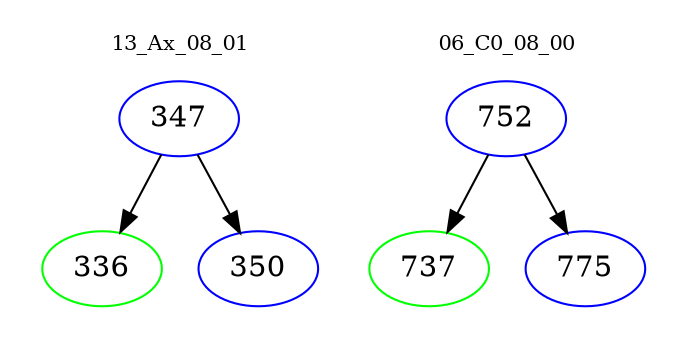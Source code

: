 digraph{
subgraph cluster_0 {
color = white
label = "13_Ax_08_01";
fontsize=10;
T0_347 [label="347", color="blue"]
T0_347 -> T0_336 [color="black"]
T0_336 [label="336", color="green"]
T0_347 -> T0_350 [color="black"]
T0_350 [label="350", color="blue"]
}
subgraph cluster_1 {
color = white
label = "06_C0_08_00";
fontsize=10;
T1_752 [label="752", color="blue"]
T1_752 -> T1_737 [color="black"]
T1_737 [label="737", color="green"]
T1_752 -> T1_775 [color="black"]
T1_775 [label="775", color="blue"]
}
}
